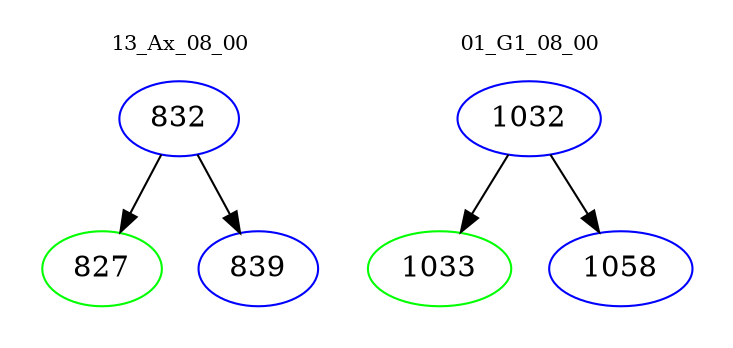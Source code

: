 digraph{
subgraph cluster_0 {
color = white
label = "13_Ax_08_00";
fontsize=10;
T0_832 [label="832", color="blue"]
T0_832 -> T0_827 [color="black"]
T0_827 [label="827", color="green"]
T0_832 -> T0_839 [color="black"]
T0_839 [label="839", color="blue"]
}
subgraph cluster_1 {
color = white
label = "01_G1_08_00";
fontsize=10;
T1_1032 [label="1032", color="blue"]
T1_1032 -> T1_1033 [color="black"]
T1_1033 [label="1033", color="green"]
T1_1032 -> T1_1058 [color="black"]
T1_1058 [label="1058", color="blue"]
}
}
